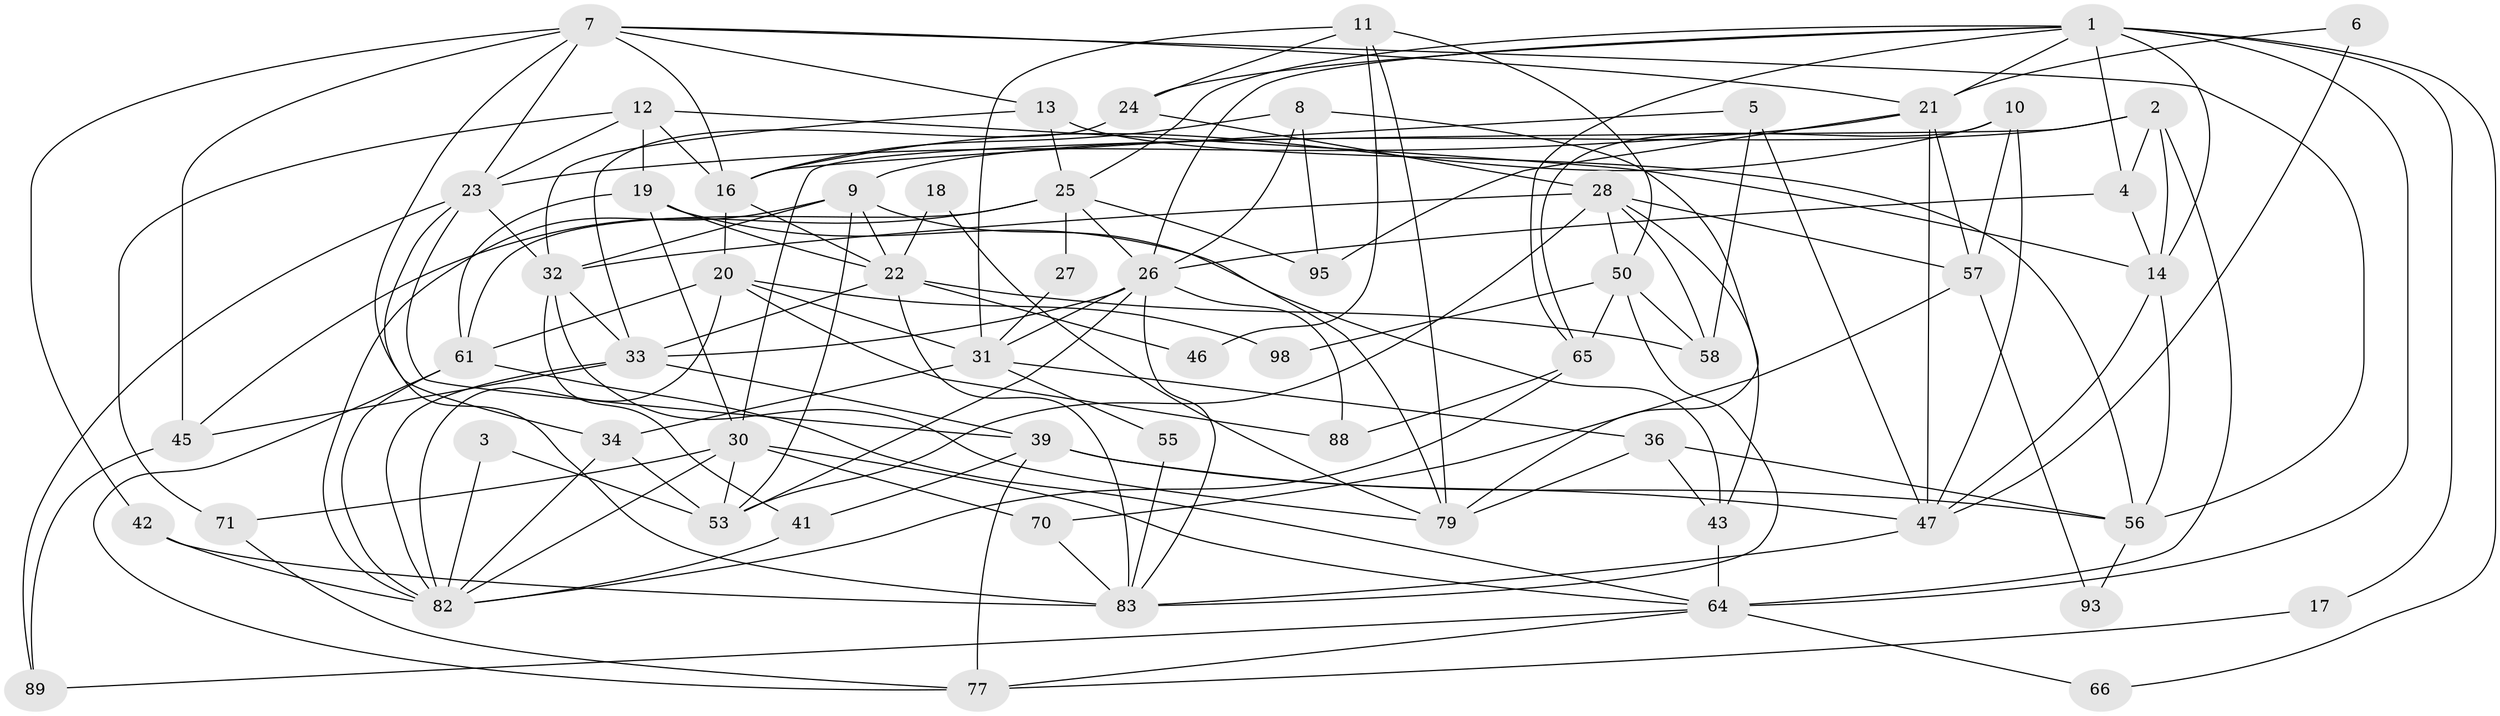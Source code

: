 // original degree distribution, {7: 0.04040404040404041, 3: 0.25252525252525254, 2: 0.15151515151515152, 6: 0.09090909090909091, 4: 0.2727272727272727, 5: 0.1717171717171717, 8: 0.020202020202020204}
// Generated by graph-tools (version 1.1) at 2025/42/03/06/25 10:42:01]
// undirected, 61 vertices, 152 edges
graph export_dot {
graph [start="1"]
  node [color=gray90,style=filled];
  1 [super="+38"];
  2 [super="+60"];
  3;
  4 [super="+15"];
  5;
  6;
  7 [super="+29"];
  8 [super="+49"];
  9 [super="+69"];
  10;
  11 [super="+72"];
  12 [super="+37"];
  13 [super="+74"];
  14 [super="+75"];
  16 [super="+91"];
  17;
  18;
  19 [super="+63"];
  20 [super="+67"];
  21 [super="+62"];
  22 [super="+44"];
  23 [super="+85"];
  24;
  25 [super="+35"];
  26 [super="+87"];
  27;
  28 [super="+68"];
  30 [super="+94"];
  31 [super="+54"];
  32 [super="+48"];
  33 [super="+40"];
  34;
  36 [super="+59"];
  39 [super="+84"];
  41;
  42 [super="+51"];
  43;
  45 [super="+96"];
  46 [super="+52"];
  47 [super="+76"];
  50 [super="+78"];
  53 [super="+97"];
  55;
  56 [super="+90"];
  57 [super="+86"];
  58;
  61 [super="+81"];
  64 [super="+73"];
  65;
  66;
  70;
  71;
  77 [super="+80"];
  79;
  82 [super="+99"];
  83 [super="+92"];
  88;
  89;
  93;
  95;
  98;
  1 -- 14;
  1 -- 17;
  1 -- 21;
  1 -- 64 [weight=2];
  1 -- 25;
  1 -- 65;
  1 -- 66;
  1 -- 4;
  1 -- 24;
  1 -- 26;
  2 -- 64;
  2 -- 4;
  2 -- 9;
  2 -- 30;
  2 -- 14;
  3 -- 53 [weight=2];
  3 -- 82;
  4 -- 14;
  4 -- 26;
  5 -- 58;
  5 -- 16;
  5 -- 47;
  6 -- 21;
  6 -- 47;
  7 -- 34;
  7 -- 13;
  7 -- 56;
  7 -- 16;
  7 -- 23;
  7 -- 21;
  7 -- 42;
  7 -- 45;
  8 -- 79;
  8 -- 26;
  8 -- 95;
  8 -- 16;
  9 -- 79;
  9 -- 53;
  9 -- 22;
  9 -- 32;
  9 -- 82;
  10 -- 65;
  10 -- 16;
  10 -- 47;
  10 -- 57;
  11 -- 31;
  11 -- 50;
  11 -- 24;
  11 -- 79;
  11 -- 46;
  12 -- 16;
  12 -- 23;
  12 -- 71;
  12 -- 14;
  12 -- 19;
  13 -- 25;
  13 -- 56;
  13 -- 32;
  14 -- 56;
  14 -- 47;
  16 -- 20;
  16 -- 22;
  17 -- 77;
  18 -- 79;
  18 -- 22;
  19 -- 30;
  19 -- 22;
  19 -- 43;
  19 -- 61;
  20 -- 82;
  20 -- 31;
  20 -- 88;
  20 -- 98;
  20 -- 61;
  21 -- 47;
  21 -- 95;
  21 -- 57;
  21 -- 23;
  22 -- 46 [weight=2];
  22 -- 33;
  22 -- 58;
  22 -- 83;
  23 -- 39;
  23 -- 32;
  23 -- 83;
  23 -- 89;
  24 -- 28;
  24 -- 33;
  25 -- 95;
  25 -- 45;
  25 -- 27;
  25 -- 61;
  25 -- 26;
  26 -- 53;
  26 -- 31 [weight=2];
  26 -- 33;
  26 -- 83;
  26 -- 88;
  27 -- 31;
  28 -- 50 [weight=2];
  28 -- 43;
  28 -- 53;
  28 -- 32;
  28 -- 58;
  28 -- 57;
  30 -- 82;
  30 -- 70;
  30 -- 53;
  30 -- 71;
  30 -- 64;
  31 -- 36;
  31 -- 34;
  31 -- 55;
  32 -- 33 [weight=2];
  32 -- 79;
  32 -- 41;
  33 -- 39;
  33 -- 45;
  33 -- 82;
  34 -- 53;
  34 -- 82;
  36 -- 43;
  36 -- 79;
  36 -- 56;
  39 -- 41;
  39 -- 77;
  39 -- 56;
  39 -- 47;
  41 -- 82;
  42 -- 82;
  42 -- 83;
  43 -- 64;
  45 -- 89;
  47 -- 83;
  50 -- 58;
  50 -- 83;
  50 -- 65;
  50 -- 98;
  55 -- 83;
  56 -- 93;
  57 -- 70;
  57 -- 93;
  61 -- 64;
  61 -- 77;
  61 -- 82;
  64 -- 66;
  64 -- 77;
  64 -- 89;
  65 -- 88;
  65 -- 82;
  70 -- 83;
  71 -- 77;
}
